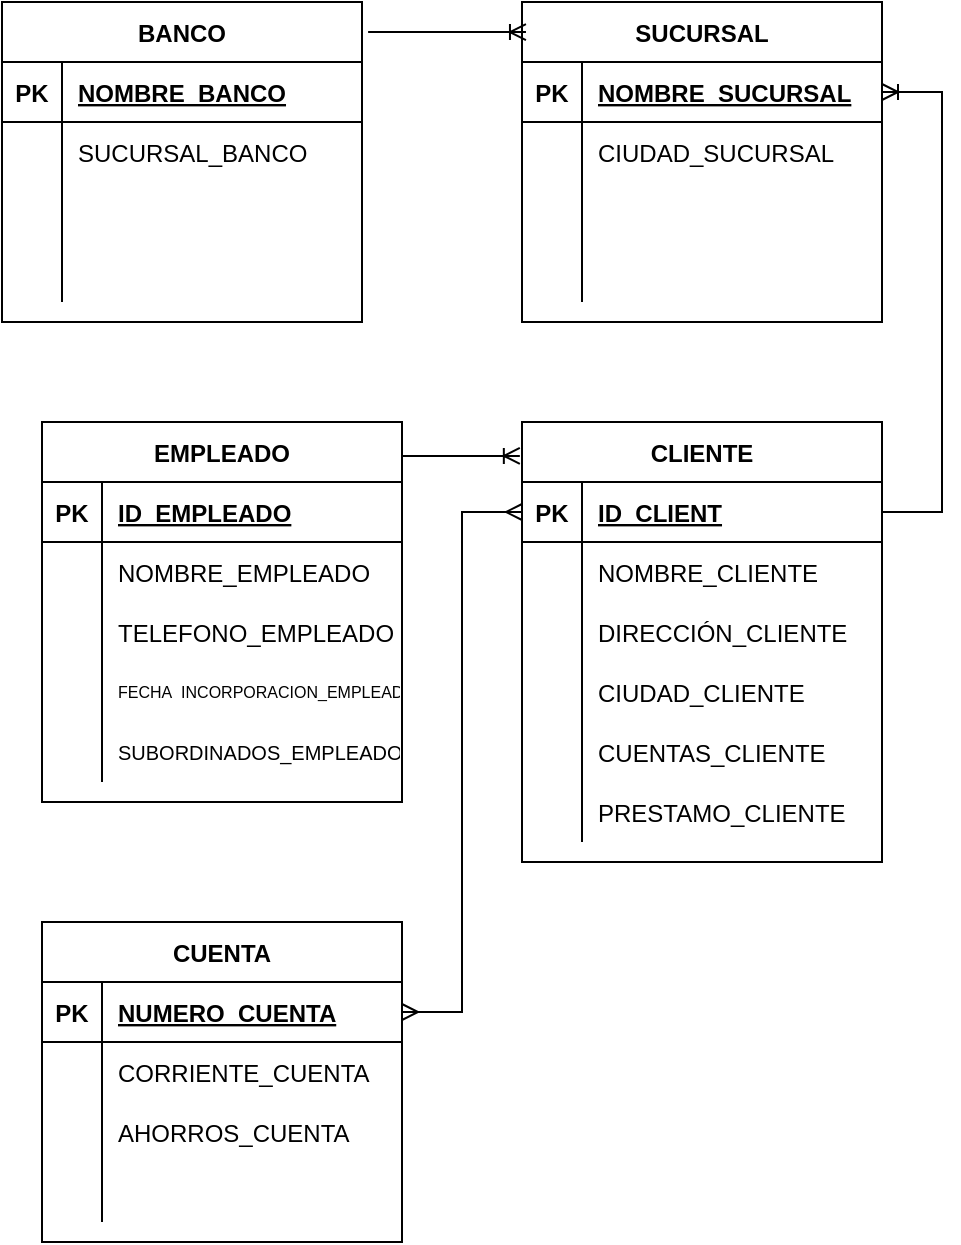 <mxfile version="16.5.3" type="github">
  <diagram id="R2lEEEUBdFMjLlhIrx00" name="Page-1">
    <mxGraphModel dx="526" dy="433" grid="1" gridSize="10" guides="1" tooltips="1" connect="1" arrows="1" fold="1" page="1" pageScale="1" pageWidth="850" pageHeight="1100" math="0" shadow="0" extFonts="Permanent Marker^https://fonts.googleapis.com/css?family=Permanent+Marker">
      <root>
        <mxCell id="0" />
        <mxCell id="1" parent="0" />
        <mxCell id="jpODu3ZaN0xqQ-grbIKb-61" value="BANCO" style="shape=table;startSize=30;container=1;collapsible=1;childLayout=tableLayout;fixedRows=1;rowLines=0;fontStyle=1;align=center;resizeLast=1;" vertex="1" parent="1">
          <mxGeometry x="40" y="80" width="180" height="160" as="geometry" />
        </mxCell>
        <mxCell id="jpODu3ZaN0xqQ-grbIKb-62" value="" style="shape=tableRow;horizontal=0;startSize=0;swimlaneHead=0;swimlaneBody=0;fillColor=none;collapsible=0;dropTarget=0;points=[[0,0.5],[1,0.5]];portConstraint=eastwest;top=0;left=0;right=0;bottom=1;" vertex="1" parent="jpODu3ZaN0xqQ-grbIKb-61">
          <mxGeometry y="30" width="180" height="30" as="geometry" />
        </mxCell>
        <mxCell id="jpODu3ZaN0xqQ-grbIKb-63" value="PK" style="shape=partialRectangle;connectable=0;fillColor=none;top=0;left=0;bottom=0;right=0;fontStyle=1;overflow=hidden;" vertex="1" parent="jpODu3ZaN0xqQ-grbIKb-62">
          <mxGeometry width="30" height="30" as="geometry">
            <mxRectangle width="30" height="30" as="alternateBounds" />
          </mxGeometry>
        </mxCell>
        <mxCell id="jpODu3ZaN0xqQ-grbIKb-64" value="NOMBRE_BANCO" style="shape=partialRectangle;connectable=0;fillColor=none;top=0;left=0;bottom=0;right=0;align=left;spacingLeft=6;fontStyle=5;overflow=hidden;" vertex="1" parent="jpODu3ZaN0xqQ-grbIKb-62">
          <mxGeometry x="30" width="150" height="30" as="geometry">
            <mxRectangle width="150" height="30" as="alternateBounds" />
          </mxGeometry>
        </mxCell>
        <mxCell id="jpODu3ZaN0xqQ-grbIKb-65" value="" style="shape=tableRow;horizontal=0;startSize=0;swimlaneHead=0;swimlaneBody=0;fillColor=none;collapsible=0;dropTarget=0;points=[[0,0.5],[1,0.5]];portConstraint=eastwest;top=0;left=0;right=0;bottom=0;" vertex="1" parent="jpODu3ZaN0xqQ-grbIKb-61">
          <mxGeometry y="60" width="180" height="30" as="geometry" />
        </mxCell>
        <mxCell id="jpODu3ZaN0xqQ-grbIKb-66" value="" style="shape=partialRectangle;connectable=0;fillColor=none;top=0;left=0;bottom=0;right=0;editable=1;overflow=hidden;" vertex="1" parent="jpODu3ZaN0xqQ-grbIKb-65">
          <mxGeometry width="30" height="30" as="geometry">
            <mxRectangle width="30" height="30" as="alternateBounds" />
          </mxGeometry>
        </mxCell>
        <mxCell id="jpODu3ZaN0xqQ-grbIKb-67" value="SUCURSAL_BANCO" style="shape=partialRectangle;connectable=0;fillColor=none;top=0;left=0;bottom=0;right=0;align=left;spacingLeft=6;overflow=hidden;" vertex="1" parent="jpODu3ZaN0xqQ-grbIKb-65">
          <mxGeometry x="30" width="150" height="30" as="geometry">
            <mxRectangle width="150" height="30" as="alternateBounds" />
          </mxGeometry>
        </mxCell>
        <mxCell id="jpODu3ZaN0xqQ-grbIKb-68" value="" style="shape=tableRow;horizontal=0;startSize=0;swimlaneHead=0;swimlaneBody=0;fillColor=none;collapsible=0;dropTarget=0;points=[[0,0.5],[1,0.5]];portConstraint=eastwest;top=0;left=0;right=0;bottom=0;" vertex="1" parent="jpODu3ZaN0xqQ-grbIKb-61">
          <mxGeometry y="90" width="180" height="30" as="geometry" />
        </mxCell>
        <mxCell id="jpODu3ZaN0xqQ-grbIKb-69" value="" style="shape=partialRectangle;connectable=0;fillColor=none;top=0;left=0;bottom=0;right=0;editable=1;overflow=hidden;" vertex="1" parent="jpODu3ZaN0xqQ-grbIKb-68">
          <mxGeometry width="30" height="30" as="geometry">
            <mxRectangle width="30" height="30" as="alternateBounds" />
          </mxGeometry>
        </mxCell>
        <mxCell id="jpODu3ZaN0xqQ-grbIKb-70" value="" style="shape=partialRectangle;connectable=0;fillColor=none;top=0;left=0;bottom=0;right=0;align=left;spacingLeft=6;overflow=hidden;" vertex="1" parent="jpODu3ZaN0xqQ-grbIKb-68">
          <mxGeometry x="30" width="150" height="30" as="geometry">
            <mxRectangle width="150" height="30" as="alternateBounds" />
          </mxGeometry>
        </mxCell>
        <mxCell id="jpODu3ZaN0xqQ-grbIKb-71" value="" style="shape=tableRow;horizontal=0;startSize=0;swimlaneHead=0;swimlaneBody=0;fillColor=none;collapsible=0;dropTarget=0;points=[[0,0.5],[1,0.5]];portConstraint=eastwest;top=0;left=0;right=0;bottom=0;" vertex="1" parent="jpODu3ZaN0xqQ-grbIKb-61">
          <mxGeometry y="120" width="180" height="30" as="geometry" />
        </mxCell>
        <mxCell id="jpODu3ZaN0xqQ-grbIKb-72" value="" style="shape=partialRectangle;connectable=0;fillColor=none;top=0;left=0;bottom=0;right=0;editable=1;overflow=hidden;" vertex="1" parent="jpODu3ZaN0xqQ-grbIKb-71">
          <mxGeometry width="30" height="30" as="geometry">
            <mxRectangle width="30" height="30" as="alternateBounds" />
          </mxGeometry>
        </mxCell>
        <mxCell id="jpODu3ZaN0xqQ-grbIKb-73" value="" style="shape=partialRectangle;connectable=0;fillColor=none;top=0;left=0;bottom=0;right=0;align=left;spacingLeft=6;overflow=hidden;" vertex="1" parent="jpODu3ZaN0xqQ-grbIKb-71">
          <mxGeometry x="30" width="150" height="30" as="geometry">
            <mxRectangle width="150" height="30" as="alternateBounds" />
          </mxGeometry>
        </mxCell>
        <mxCell id="jpODu3ZaN0xqQ-grbIKb-74" value="SUCURSAL" style="shape=table;startSize=30;container=1;collapsible=1;childLayout=tableLayout;fixedRows=1;rowLines=0;fontStyle=1;align=center;resizeLast=1;" vertex="1" parent="1">
          <mxGeometry x="300" y="80" width="180" height="160" as="geometry" />
        </mxCell>
        <mxCell id="jpODu3ZaN0xqQ-grbIKb-75" value="" style="shape=tableRow;horizontal=0;startSize=0;swimlaneHead=0;swimlaneBody=0;fillColor=none;collapsible=0;dropTarget=0;points=[[0,0.5],[1,0.5]];portConstraint=eastwest;top=0;left=0;right=0;bottom=1;" vertex="1" parent="jpODu3ZaN0xqQ-grbIKb-74">
          <mxGeometry y="30" width="180" height="30" as="geometry" />
        </mxCell>
        <mxCell id="jpODu3ZaN0xqQ-grbIKb-76" value="PK" style="shape=partialRectangle;connectable=0;fillColor=none;top=0;left=0;bottom=0;right=0;fontStyle=1;overflow=hidden;" vertex="1" parent="jpODu3ZaN0xqQ-grbIKb-75">
          <mxGeometry width="30" height="30" as="geometry">
            <mxRectangle width="30" height="30" as="alternateBounds" />
          </mxGeometry>
        </mxCell>
        <mxCell id="jpODu3ZaN0xqQ-grbIKb-77" value="NOMBRE_SUCURSAL" style="shape=partialRectangle;connectable=0;fillColor=none;top=0;left=0;bottom=0;right=0;align=left;spacingLeft=6;fontStyle=5;overflow=hidden;" vertex="1" parent="jpODu3ZaN0xqQ-grbIKb-75">
          <mxGeometry x="30" width="150" height="30" as="geometry">
            <mxRectangle width="150" height="30" as="alternateBounds" />
          </mxGeometry>
        </mxCell>
        <mxCell id="jpODu3ZaN0xqQ-grbIKb-78" value="" style="shape=tableRow;horizontal=0;startSize=0;swimlaneHead=0;swimlaneBody=0;fillColor=none;collapsible=0;dropTarget=0;points=[[0,0.5],[1,0.5]];portConstraint=eastwest;top=0;left=0;right=0;bottom=0;" vertex="1" parent="jpODu3ZaN0xqQ-grbIKb-74">
          <mxGeometry y="60" width="180" height="30" as="geometry" />
        </mxCell>
        <mxCell id="jpODu3ZaN0xqQ-grbIKb-79" value="" style="shape=partialRectangle;connectable=0;fillColor=none;top=0;left=0;bottom=0;right=0;editable=1;overflow=hidden;" vertex="1" parent="jpODu3ZaN0xqQ-grbIKb-78">
          <mxGeometry width="30" height="30" as="geometry">
            <mxRectangle width="30" height="30" as="alternateBounds" />
          </mxGeometry>
        </mxCell>
        <mxCell id="jpODu3ZaN0xqQ-grbIKb-80" value="CIUDAD_SUCURSAL" style="shape=partialRectangle;connectable=0;fillColor=none;top=0;left=0;bottom=0;right=0;align=left;spacingLeft=6;overflow=hidden;" vertex="1" parent="jpODu3ZaN0xqQ-grbIKb-78">
          <mxGeometry x="30" width="150" height="30" as="geometry">
            <mxRectangle width="150" height="30" as="alternateBounds" />
          </mxGeometry>
        </mxCell>
        <mxCell id="jpODu3ZaN0xqQ-grbIKb-81" value="" style="shape=tableRow;horizontal=0;startSize=0;swimlaneHead=0;swimlaneBody=0;fillColor=none;collapsible=0;dropTarget=0;points=[[0,0.5],[1,0.5]];portConstraint=eastwest;top=0;left=0;right=0;bottom=0;" vertex="1" parent="jpODu3ZaN0xqQ-grbIKb-74">
          <mxGeometry y="90" width="180" height="30" as="geometry" />
        </mxCell>
        <mxCell id="jpODu3ZaN0xqQ-grbIKb-82" value="" style="shape=partialRectangle;connectable=0;fillColor=none;top=0;left=0;bottom=0;right=0;editable=1;overflow=hidden;" vertex="1" parent="jpODu3ZaN0xqQ-grbIKb-81">
          <mxGeometry width="30" height="30" as="geometry">
            <mxRectangle width="30" height="30" as="alternateBounds" />
          </mxGeometry>
        </mxCell>
        <mxCell id="jpODu3ZaN0xqQ-grbIKb-83" value="" style="shape=partialRectangle;connectable=0;fillColor=none;top=0;left=0;bottom=0;right=0;align=left;spacingLeft=6;overflow=hidden;" vertex="1" parent="jpODu3ZaN0xqQ-grbIKb-81">
          <mxGeometry x="30" width="150" height="30" as="geometry">
            <mxRectangle width="150" height="30" as="alternateBounds" />
          </mxGeometry>
        </mxCell>
        <mxCell id="jpODu3ZaN0xqQ-grbIKb-84" value="" style="shape=tableRow;horizontal=0;startSize=0;swimlaneHead=0;swimlaneBody=0;fillColor=none;collapsible=0;dropTarget=0;points=[[0,0.5],[1,0.5]];portConstraint=eastwest;top=0;left=0;right=0;bottom=0;" vertex="1" parent="jpODu3ZaN0xqQ-grbIKb-74">
          <mxGeometry y="120" width="180" height="30" as="geometry" />
        </mxCell>
        <mxCell id="jpODu3ZaN0xqQ-grbIKb-85" value="" style="shape=partialRectangle;connectable=0;fillColor=none;top=0;left=0;bottom=0;right=0;editable=1;overflow=hidden;" vertex="1" parent="jpODu3ZaN0xqQ-grbIKb-84">
          <mxGeometry width="30" height="30" as="geometry">
            <mxRectangle width="30" height="30" as="alternateBounds" />
          </mxGeometry>
        </mxCell>
        <mxCell id="jpODu3ZaN0xqQ-grbIKb-86" value="" style="shape=partialRectangle;connectable=0;fillColor=none;top=0;left=0;bottom=0;right=0;align=left;spacingLeft=6;overflow=hidden;" vertex="1" parent="jpODu3ZaN0xqQ-grbIKb-84">
          <mxGeometry x="30" width="150" height="30" as="geometry">
            <mxRectangle width="150" height="30" as="alternateBounds" />
          </mxGeometry>
        </mxCell>
        <mxCell id="jpODu3ZaN0xqQ-grbIKb-151" value="" style="edgeStyle=entityRelationEdgeStyle;fontSize=12;html=1;endArrow=ERoneToMany;rounded=0;entryX=0;entryY=0.5;entryDx=0;entryDy=0;exitX=0;exitY=0.5;exitDx=0;exitDy=0;" edge="1" parent="jpODu3ZaN0xqQ-grbIKb-74" source="jpODu3ZaN0xqQ-grbIKb-75" target="jpODu3ZaN0xqQ-grbIKb-75">
          <mxGeometry width="100" height="100" relative="1" as="geometry">
            <mxPoint x="-50" y="240" as="sourcePoint" />
            <mxPoint x="50" y="140" as="targetPoint" />
          </mxGeometry>
        </mxCell>
        <mxCell id="jpODu3ZaN0xqQ-grbIKb-87" value="CLIENTE" style="shape=table;startSize=30;container=1;collapsible=1;childLayout=tableLayout;fixedRows=1;rowLines=0;fontStyle=1;align=center;resizeLast=1;" vertex="1" parent="1">
          <mxGeometry x="300" y="290" width="180" height="220" as="geometry" />
        </mxCell>
        <mxCell id="jpODu3ZaN0xqQ-grbIKb-88" value="" style="shape=tableRow;horizontal=0;startSize=0;swimlaneHead=0;swimlaneBody=0;fillColor=none;collapsible=0;dropTarget=0;points=[[0,0.5],[1,0.5]];portConstraint=eastwest;top=0;left=0;right=0;bottom=1;" vertex="1" parent="jpODu3ZaN0xqQ-grbIKb-87">
          <mxGeometry y="30" width="180" height="30" as="geometry" />
        </mxCell>
        <mxCell id="jpODu3ZaN0xqQ-grbIKb-89" value="PK" style="shape=partialRectangle;connectable=0;fillColor=none;top=0;left=0;bottom=0;right=0;fontStyle=1;overflow=hidden;" vertex="1" parent="jpODu3ZaN0xqQ-grbIKb-88">
          <mxGeometry width="30" height="30" as="geometry">
            <mxRectangle width="30" height="30" as="alternateBounds" />
          </mxGeometry>
        </mxCell>
        <mxCell id="jpODu3ZaN0xqQ-grbIKb-90" value="ID_CLIENT" style="shape=partialRectangle;connectable=0;fillColor=none;top=0;left=0;bottom=0;right=0;align=left;spacingLeft=6;fontStyle=5;overflow=hidden;" vertex="1" parent="jpODu3ZaN0xqQ-grbIKb-88">
          <mxGeometry x="30" width="150" height="30" as="geometry">
            <mxRectangle width="150" height="30" as="alternateBounds" />
          </mxGeometry>
        </mxCell>
        <mxCell id="jpODu3ZaN0xqQ-grbIKb-91" value="" style="shape=tableRow;horizontal=0;startSize=0;swimlaneHead=0;swimlaneBody=0;fillColor=none;collapsible=0;dropTarget=0;points=[[0,0.5],[1,0.5]];portConstraint=eastwest;top=0;left=0;right=0;bottom=0;" vertex="1" parent="jpODu3ZaN0xqQ-grbIKb-87">
          <mxGeometry y="60" width="180" height="30" as="geometry" />
        </mxCell>
        <mxCell id="jpODu3ZaN0xqQ-grbIKb-92" value="" style="shape=partialRectangle;connectable=0;fillColor=none;top=0;left=0;bottom=0;right=0;editable=1;overflow=hidden;" vertex="1" parent="jpODu3ZaN0xqQ-grbIKb-91">
          <mxGeometry width="30" height="30" as="geometry">
            <mxRectangle width="30" height="30" as="alternateBounds" />
          </mxGeometry>
        </mxCell>
        <mxCell id="jpODu3ZaN0xqQ-grbIKb-93" value="NOMBRE_CLIENTE" style="shape=partialRectangle;connectable=0;fillColor=none;top=0;left=0;bottom=0;right=0;align=left;spacingLeft=6;overflow=hidden;" vertex="1" parent="jpODu3ZaN0xqQ-grbIKb-91">
          <mxGeometry x="30" width="150" height="30" as="geometry">
            <mxRectangle width="150" height="30" as="alternateBounds" />
          </mxGeometry>
        </mxCell>
        <mxCell id="jpODu3ZaN0xqQ-grbIKb-94" value="" style="shape=tableRow;horizontal=0;startSize=0;swimlaneHead=0;swimlaneBody=0;fillColor=none;collapsible=0;dropTarget=0;points=[[0,0.5],[1,0.5]];portConstraint=eastwest;top=0;left=0;right=0;bottom=0;" vertex="1" parent="jpODu3ZaN0xqQ-grbIKb-87">
          <mxGeometry y="90" width="180" height="30" as="geometry" />
        </mxCell>
        <mxCell id="jpODu3ZaN0xqQ-grbIKb-95" value="" style="shape=partialRectangle;connectable=0;fillColor=none;top=0;left=0;bottom=0;right=0;editable=1;overflow=hidden;" vertex="1" parent="jpODu3ZaN0xqQ-grbIKb-94">
          <mxGeometry width="30" height="30" as="geometry">
            <mxRectangle width="30" height="30" as="alternateBounds" />
          </mxGeometry>
        </mxCell>
        <mxCell id="jpODu3ZaN0xqQ-grbIKb-96" value="DIRECCIÓN_CLIENTE" style="shape=partialRectangle;connectable=0;fillColor=none;top=0;left=0;bottom=0;right=0;align=left;spacingLeft=6;overflow=hidden;" vertex="1" parent="jpODu3ZaN0xqQ-grbIKb-94">
          <mxGeometry x="30" width="150" height="30" as="geometry">
            <mxRectangle width="150" height="30" as="alternateBounds" />
          </mxGeometry>
        </mxCell>
        <mxCell id="jpODu3ZaN0xqQ-grbIKb-97" value="" style="shape=tableRow;horizontal=0;startSize=0;swimlaneHead=0;swimlaneBody=0;fillColor=none;collapsible=0;dropTarget=0;points=[[0,0.5],[1,0.5]];portConstraint=eastwest;top=0;left=0;right=0;bottom=0;" vertex="1" parent="jpODu3ZaN0xqQ-grbIKb-87">
          <mxGeometry y="120" width="180" height="30" as="geometry" />
        </mxCell>
        <mxCell id="jpODu3ZaN0xqQ-grbIKb-98" value="" style="shape=partialRectangle;connectable=0;fillColor=none;top=0;left=0;bottom=0;right=0;editable=1;overflow=hidden;" vertex="1" parent="jpODu3ZaN0xqQ-grbIKb-97">
          <mxGeometry width="30" height="30" as="geometry">
            <mxRectangle width="30" height="30" as="alternateBounds" />
          </mxGeometry>
        </mxCell>
        <mxCell id="jpODu3ZaN0xqQ-grbIKb-99" value="CIUDAD_CLIENTE" style="shape=partialRectangle;connectable=0;fillColor=none;top=0;left=0;bottom=0;right=0;align=left;spacingLeft=6;overflow=hidden;" vertex="1" parent="jpODu3ZaN0xqQ-grbIKb-97">
          <mxGeometry x="30" width="150" height="30" as="geometry">
            <mxRectangle width="150" height="30" as="alternateBounds" />
          </mxGeometry>
        </mxCell>
        <mxCell id="jpODu3ZaN0xqQ-grbIKb-116" style="shape=tableRow;horizontal=0;startSize=0;swimlaneHead=0;swimlaneBody=0;fillColor=none;collapsible=0;dropTarget=0;points=[[0,0.5],[1,0.5]];portConstraint=eastwest;top=0;left=0;right=0;bottom=0;" vertex="1" parent="jpODu3ZaN0xqQ-grbIKb-87">
          <mxGeometry y="150" width="180" height="30" as="geometry" />
        </mxCell>
        <mxCell id="jpODu3ZaN0xqQ-grbIKb-117" style="shape=partialRectangle;connectable=0;fillColor=none;top=0;left=0;bottom=0;right=0;editable=1;overflow=hidden;" vertex="1" parent="jpODu3ZaN0xqQ-grbIKb-116">
          <mxGeometry width="30" height="30" as="geometry">
            <mxRectangle width="30" height="30" as="alternateBounds" />
          </mxGeometry>
        </mxCell>
        <mxCell id="jpODu3ZaN0xqQ-grbIKb-118" value="CUENTAS_CLIENTE" style="shape=partialRectangle;connectable=0;fillColor=none;top=0;left=0;bottom=0;right=0;align=left;spacingLeft=6;overflow=hidden;" vertex="1" parent="jpODu3ZaN0xqQ-grbIKb-116">
          <mxGeometry x="30" width="150" height="30" as="geometry">
            <mxRectangle width="150" height="30" as="alternateBounds" />
          </mxGeometry>
        </mxCell>
        <mxCell id="jpODu3ZaN0xqQ-grbIKb-113" style="shape=tableRow;horizontal=0;startSize=0;swimlaneHead=0;swimlaneBody=0;fillColor=none;collapsible=0;dropTarget=0;points=[[0,0.5],[1,0.5]];portConstraint=eastwest;top=0;left=0;right=0;bottom=0;" vertex="1" parent="jpODu3ZaN0xqQ-grbIKb-87">
          <mxGeometry y="180" width="180" height="30" as="geometry" />
        </mxCell>
        <mxCell id="jpODu3ZaN0xqQ-grbIKb-114" style="shape=partialRectangle;connectable=0;fillColor=none;top=0;left=0;bottom=0;right=0;editable=1;overflow=hidden;" vertex="1" parent="jpODu3ZaN0xqQ-grbIKb-113">
          <mxGeometry width="30" height="30" as="geometry">
            <mxRectangle width="30" height="30" as="alternateBounds" />
          </mxGeometry>
        </mxCell>
        <mxCell id="jpODu3ZaN0xqQ-grbIKb-115" value="PRESTAMO_CLIENTE" style="shape=partialRectangle;connectable=0;fillColor=none;top=0;left=0;bottom=0;right=0;align=left;spacingLeft=6;overflow=hidden;" vertex="1" parent="jpODu3ZaN0xqQ-grbIKb-113">
          <mxGeometry x="30" width="150" height="30" as="geometry">
            <mxRectangle width="150" height="30" as="alternateBounds" />
          </mxGeometry>
        </mxCell>
        <mxCell id="jpODu3ZaN0xqQ-grbIKb-119" value="EMPLEADO" style="shape=table;startSize=30;container=1;collapsible=1;childLayout=tableLayout;fixedRows=1;rowLines=0;fontStyle=1;align=center;resizeLast=1;" vertex="1" parent="1">
          <mxGeometry x="60" y="290" width="180" height="190" as="geometry" />
        </mxCell>
        <mxCell id="jpODu3ZaN0xqQ-grbIKb-120" value="" style="shape=tableRow;horizontal=0;startSize=0;swimlaneHead=0;swimlaneBody=0;fillColor=none;collapsible=0;dropTarget=0;points=[[0,0.5],[1,0.5]];portConstraint=eastwest;top=0;left=0;right=0;bottom=1;" vertex="1" parent="jpODu3ZaN0xqQ-grbIKb-119">
          <mxGeometry y="30" width="180" height="30" as="geometry" />
        </mxCell>
        <mxCell id="jpODu3ZaN0xqQ-grbIKb-121" value="PK" style="shape=partialRectangle;connectable=0;fillColor=none;top=0;left=0;bottom=0;right=0;fontStyle=1;overflow=hidden;" vertex="1" parent="jpODu3ZaN0xqQ-grbIKb-120">
          <mxGeometry width="30" height="30" as="geometry">
            <mxRectangle width="30" height="30" as="alternateBounds" />
          </mxGeometry>
        </mxCell>
        <mxCell id="jpODu3ZaN0xqQ-grbIKb-122" value="ID_EMPLEADO" style="shape=partialRectangle;connectable=0;fillColor=none;top=0;left=0;bottom=0;right=0;align=left;spacingLeft=6;fontStyle=5;overflow=hidden;" vertex="1" parent="jpODu3ZaN0xqQ-grbIKb-120">
          <mxGeometry x="30" width="150" height="30" as="geometry">
            <mxRectangle width="150" height="30" as="alternateBounds" />
          </mxGeometry>
        </mxCell>
        <mxCell id="jpODu3ZaN0xqQ-grbIKb-123" value="" style="shape=tableRow;horizontal=0;startSize=0;swimlaneHead=0;swimlaneBody=0;fillColor=none;collapsible=0;dropTarget=0;points=[[0,0.5],[1,0.5]];portConstraint=eastwest;top=0;left=0;right=0;bottom=0;" vertex="1" parent="jpODu3ZaN0xqQ-grbIKb-119">
          <mxGeometry y="60" width="180" height="30" as="geometry" />
        </mxCell>
        <mxCell id="jpODu3ZaN0xqQ-grbIKb-124" value="" style="shape=partialRectangle;connectable=0;fillColor=none;top=0;left=0;bottom=0;right=0;editable=1;overflow=hidden;" vertex="1" parent="jpODu3ZaN0xqQ-grbIKb-123">
          <mxGeometry width="30" height="30" as="geometry">
            <mxRectangle width="30" height="30" as="alternateBounds" />
          </mxGeometry>
        </mxCell>
        <mxCell id="jpODu3ZaN0xqQ-grbIKb-125" value="NOMBRE_EMPLEADO" style="shape=partialRectangle;connectable=0;fillColor=none;top=0;left=0;bottom=0;right=0;align=left;spacingLeft=6;overflow=hidden;" vertex="1" parent="jpODu3ZaN0xqQ-grbIKb-123">
          <mxGeometry x="30" width="150" height="30" as="geometry">
            <mxRectangle width="150" height="30" as="alternateBounds" />
          </mxGeometry>
        </mxCell>
        <mxCell id="jpODu3ZaN0xqQ-grbIKb-126" value="" style="shape=tableRow;horizontal=0;startSize=0;swimlaneHead=0;swimlaneBody=0;fillColor=none;collapsible=0;dropTarget=0;points=[[0,0.5],[1,0.5]];portConstraint=eastwest;top=0;left=0;right=0;bottom=0;" vertex="1" parent="jpODu3ZaN0xqQ-grbIKb-119">
          <mxGeometry y="90" width="180" height="30" as="geometry" />
        </mxCell>
        <mxCell id="jpODu3ZaN0xqQ-grbIKb-127" value="" style="shape=partialRectangle;connectable=0;fillColor=none;top=0;left=0;bottom=0;right=0;editable=1;overflow=hidden;" vertex="1" parent="jpODu3ZaN0xqQ-grbIKb-126">
          <mxGeometry width="30" height="30" as="geometry">
            <mxRectangle width="30" height="30" as="alternateBounds" />
          </mxGeometry>
        </mxCell>
        <mxCell id="jpODu3ZaN0xqQ-grbIKb-128" value="TELEFONO_EMPLEADO" style="shape=partialRectangle;connectable=0;fillColor=none;top=0;left=0;bottom=0;right=0;align=left;spacingLeft=6;overflow=hidden;" vertex="1" parent="jpODu3ZaN0xqQ-grbIKb-126">
          <mxGeometry x="30" width="150" height="30" as="geometry">
            <mxRectangle width="150" height="30" as="alternateBounds" />
          </mxGeometry>
        </mxCell>
        <mxCell id="jpODu3ZaN0xqQ-grbIKb-129" value="" style="shape=tableRow;horizontal=0;startSize=0;swimlaneHead=0;swimlaneBody=0;fillColor=none;collapsible=0;dropTarget=0;points=[[0,0.5],[1,0.5]];portConstraint=eastwest;top=0;left=0;right=0;bottom=0;" vertex="1" parent="jpODu3ZaN0xqQ-grbIKb-119">
          <mxGeometry y="120" width="180" height="30" as="geometry" />
        </mxCell>
        <mxCell id="jpODu3ZaN0xqQ-grbIKb-130" value="" style="shape=partialRectangle;connectable=0;fillColor=none;top=0;left=0;bottom=0;right=0;editable=1;overflow=hidden;" vertex="1" parent="jpODu3ZaN0xqQ-grbIKb-129">
          <mxGeometry width="30" height="30" as="geometry">
            <mxRectangle width="30" height="30" as="alternateBounds" />
          </mxGeometry>
        </mxCell>
        <mxCell id="jpODu3ZaN0xqQ-grbIKb-131" value="FECHA  INCORPORACION_EMPLEADO " style="shape=partialRectangle;connectable=0;fillColor=none;top=0;left=0;bottom=0;right=0;align=left;spacingLeft=6;overflow=hidden;fontSize=8;" vertex="1" parent="jpODu3ZaN0xqQ-grbIKb-129">
          <mxGeometry x="30" width="150" height="30" as="geometry">
            <mxRectangle width="150" height="30" as="alternateBounds" />
          </mxGeometry>
        </mxCell>
        <mxCell id="jpODu3ZaN0xqQ-grbIKb-156" style="shape=tableRow;horizontal=0;startSize=0;swimlaneHead=0;swimlaneBody=0;fillColor=none;collapsible=0;dropTarget=0;points=[[0,0.5],[1,0.5]];portConstraint=eastwest;top=0;left=0;right=0;bottom=0;" vertex="1" parent="jpODu3ZaN0xqQ-grbIKb-119">
          <mxGeometry y="150" width="180" height="30" as="geometry" />
        </mxCell>
        <mxCell id="jpODu3ZaN0xqQ-grbIKb-157" style="shape=partialRectangle;connectable=0;fillColor=none;top=0;left=0;bottom=0;right=0;editable=1;overflow=hidden;" vertex="1" parent="jpODu3ZaN0xqQ-grbIKb-156">
          <mxGeometry width="30" height="30" as="geometry">
            <mxRectangle width="30" height="30" as="alternateBounds" />
          </mxGeometry>
        </mxCell>
        <mxCell id="jpODu3ZaN0xqQ-grbIKb-158" value="SUBORDINADOS_EMPLEADO " style="shape=partialRectangle;connectable=0;fillColor=none;top=0;left=0;bottom=0;right=0;align=left;spacingLeft=6;overflow=hidden;fontSize=10;" vertex="1" parent="jpODu3ZaN0xqQ-grbIKb-156">
          <mxGeometry x="30" width="150" height="30" as="geometry">
            <mxRectangle width="150" height="30" as="alternateBounds" />
          </mxGeometry>
        </mxCell>
        <mxCell id="jpODu3ZaN0xqQ-grbIKb-132" value="CUENTA" style="shape=table;startSize=30;container=1;collapsible=1;childLayout=tableLayout;fixedRows=1;rowLines=0;fontStyle=1;align=center;resizeLast=1;" vertex="1" parent="1">
          <mxGeometry x="60" y="540" width="180" height="160" as="geometry" />
        </mxCell>
        <mxCell id="jpODu3ZaN0xqQ-grbIKb-133" value="" style="shape=tableRow;horizontal=0;startSize=0;swimlaneHead=0;swimlaneBody=0;fillColor=none;collapsible=0;dropTarget=0;points=[[0,0.5],[1,0.5]];portConstraint=eastwest;top=0;left=0;right=0;bottom=1;" vertex="1" parent="jpODu3ZaN0xqQ-grbIKb-132">
          <mxGeometry y="30" width="180" height="30" as="geometry" />
        </mxCell>
        <mxCell id="jpODu3ZaN0xqQ-grbIKb-134" value="PK" style="shape=partialRectangle;connectable=0;fillColor=none;top=0;left=0;bottom=0;right=0;fontStyle=1;overflow=hidden;" vertex="1" parent="jpODu3ZaN0xqQ-grbIKb-133">
          <mxGeometry width="30" height="30" as="geometry">
            <mxRectangle width="30" height="30" as="alternateBounds" />
          </mxGeometry>
        </mxCell>
        <mxCell id="jpODu3ZaN0xqQ-grbIKb-135" value="NUMERO_CUENTA" style="shape=partialRectangle;connectable=0;fillColor=none;top=0;left=0;bottom=0;right=0;align=left;spacingLeft=6;fontStyle=5;overflow=hidden;" vertex="1" parent="jpODu3ZaN0xqQ-grbIKb-133">
          <mxGeometry x="30" width="150" height="30" as="geometry">
            <mxRectangle width="150" height="30" as="alternateBounds" />
          </mxGeometry>
        </mxCell>
        <mxCell id="jpODu3ZaN0xqQ-grbIKb-136" value="" style="shape=tableRow;horizontal=0;startSize=0;swimlaneHead=0;swimlaneBody=0;fillColor=none;collapsible=0;dropTarget=0;points=[[0,0.5],[1,0.5]];portConstraint=eastwest;top=0;left=0;right=0;bottom=0;" vertex="1" parent="jpODu3ZaN0xqQ-grbIKb-132">
          <mxGeometry y="60" width="180" height="30" as="geometry" />
        </mxCell>
        <mxCell id="jpODu3ZaN0xqQ-grbIKb-137" value="" style="shape=partialRectangle;connectable=0;fillColor=none;top=0;left=0;bottom=0;right=0;editable=1;overflow=hidden;" vertex="1" parent="jpODu3ZaN0xqQ-grbIKb-136">
          <mxGeometry width="30" height="30" as="geometry">
            <mxRectangle width="30" height="30" as="alternateBounds" />
          </mxGeometry>
        </mxCell>
        <mxCell id="jpODu3ZaN0xqQ-grbIKb-138" value="CORRIENTE_CUENTA" style="shape=partialRectangle;connectable=0;fillColor=none;top=0;left=0;bottom=0;right=0;align=left;spacingLeft=6;overflow=hidden;" vertex="1" parent="jpODu3ZaN0xqQ-grbIKb-136">
          <mxGeometry x="30" width="150" height="30" as="geometry">
            <mxRectangle width="150" height="30" as="alternateBounds" />
          </mxGeometry>
        </mxCell>
        <mxCell id="jpODu3ZaN0xqQ-grbIKb-139" value="" style="shape=tableRow;horizontal=0;startSize=0;swimlaneHead=0;swimlaneBody=0;fillColor=none;collapsible=0;dropTarget=0;points=[[0,0.5],[1,0.5]];portConstraint=eastwest;top=0;left=0;right=0;bottom=0;" vertex="1" parent="jpODu3ZaN0xqQ-grbIKb-132">
          <mxGeometry y="90" width="180" height="30" as="geometry" />
        </mxCell>
        <mxCell id="jpODu3ZaN0xqQ-grbIKb-140" value="" style="shape=partialRectangle;connectable=0;fillColor=none;top=0;left=0;bottom=0;right=0;editable=1;overflow=hidden;" vertex="1" parent="jpODu3ZaN0xqQ-grbIKb-139">
          <mxGeometry width="30" height="30" as="geometry">
            <mxRectangle width="30" height="30" as="alternateBounds" />
          </mxGeometry>
        </mxCell>
        <mxCell id="jpODu3ZaN0xqQ-grbIKb-141" value="AHORROS_CUENTA" style="shape=partialRectangle;connectable=0;fillColor=none;top=0;left=0;bottom=0;right=0;align=left;spacingLeft=6;overflow=hidden;" vertex="1" parent="jpODu3ZaN0xqQ-grbIKb-139">
          <mxGeometry x="30" width="150" height="30" as="geometry">
            <mxRectangle width="150" height="30" as="alternateBounds" />
          </mxGeometry>
        </mxCell>
        <mxCell id="jpODu3ZaN0xqQ-grbIKb-142" value="" style="shape=tableRow;horizontal=0;startSize=0;swimlaneHead=0;swimlaneBody=0;fillColor=none;collapsible=0;dropTarget=0;points=[[0,0.5],[1,0.5]];portConstraint=eastwest;top=0;left=0;right=0;bottom=0;" vertex="1" parent="jpODu3ZaN0xqQ-grbIKb-132">
          <mxGeometry y="120" width="180" height="30" as="geometry" />
        </mxCell>
        <mxCell id="jpODu3ZaN0xqQ-grbIKb-143" value="" style="shape=partialRectangle;connectable=0;fillColor=none;top=0;left=0;bottom=0;right=0;editable=1;overflow=hidden;" vertex="1" parent="jpODu3ZaN0xqQ-grbIKb-142">
          <mxGeometry width="30" height="30" as="geometry">
            <mxRectangle width="30" height="30" as="alternateBounds" />
          </mxGeometry>
        </mxCell>
        <mxCell id="jpODu3ZaN0xqQ-grbIKb-144" value="" style="shape=partialRectangle;connectable=0;fillColor=none;top=0;left=0;bottom=0;right=0;align=left;spacingLeft=6;overflow=hidden;" vertex="1" parent="jpODu3ZaN0xqQ-grbIKb-142">
          <mxGeometry x="30" width="150" height="30" as="geometry">
            <mxRectangle width="150" height="30" as="alternateBounds" />
          </mxGeometry>
        </mxCell>
        <mxCell id="jpODu3ZaN0xqQ-grbIKb-146" value="" style="edgeStyle=entityRelationEdgeStyle;fontSize=12;html=1;endArrow=ERoneToMany;rounded=0;exitX=1.017;exitY=0.094;exitDx=0;exitDy=0;exitPerimeter=0;entryX=0.011;entryY=0.094;entryDx=0;entryDy=0;entryPerimeter=0;" edge="1" parent="1" source="jpODu3ZaN0xqQ-grbIKb-61" target="jpODu3ZaN0xqQ-grbIKb-74">
          <mxGeometry width="100" height="100" relative="1" as="geometry">
            <mxPoint x="180" y="230" as="sourcePoint" />
            <mxPoint x="280" y="130" as="targetPoint" />
          </mxGeometry>
        </mxCell>
        <mxCell id="jpODu3ZaN0xqQ-grbIKb-149" value="" style="edgeStyle=entityRelationEdgeStyle;fontSize=12;html=1;endArrow=ERoneToMany;rounded=0;entryX=1;entryY=0.5;entryDx=0;entryDy=0;exitX=1;exitY=0.5;exitDx=0;exitDy=0;" edge="1" parent="1" source="jpODu3ZaN0xqQ-grbIKb-88" target="jpODu3ZaN0xqQ-grbIKb-75">
          <mxGeometry width="100" height="100" relative="1" as="geometry">
            <mxPoint x="490" y="308" as="sourcePoint" />
            <mxPoint x="515" y="308" as="targetPoint" />
          </mxGeometry>
        </mxCell>
        <mxCell id="jpODu3ZaN0xqQ-grbIKb-154" value="" style="edgeStyle=entityRelationEdgeStyle;fontSize=12;html=1;endArrow=ERmany;startArrow=ERmany;rounded=0;entryX=0;entryY=0.5;entryDx=0;entryDy=0;exitX=1;exitY=0.5;exitDx=0;exitDy=0;" edge="1" parent="1" source="jpODu3ZaN0xqQ-grbIKb-133" target="jpODu3ZaN0xqQ-grbIKb-88">
          <mxGeometry width="100" height="100" relative="1" as="geometry">
            <mxPoint x="250" y="510" as="sourcePoint" />
            <mxPoint x="350" y="410" as="targetPoint" />
          </mxGeometry>
        </mxCell>
        <mxCell id="jpODu3ZaN0xqQ-grbIKb-155" value="" style="edgeStyle=entityRelationEdgeStyle;fontSize=12;html=1;endArrow=ERoneToMany;rounded=0;entryX=-0.006;entryY=0.077;entryDx=0;entryDy=0;entryPerimeter=0;" edge="1" parent="1" target="jpODu3ZaN0xqQ-grbIKb-87">
          <mxGeometry width="100" height="100" relative="1" as="geometry">
            <mxPoint x="240" y="307" as="sourcePoint" />
            <mxPoint x="350" y="310" as="targetPoint" />
          </mxGeometry>
        </mxCell>
      </root>
    </mxGraphModel>
  </diagram>
</mxfile>

